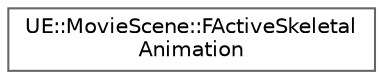 digraph "Graphical Class Hierarchy"
{
 // INTERACTIVE_SVG=YES
 // LATEX_PDF_SIZE
  bgcolor="transparent";
  edge [fontname=Helvetica,fontsize=10,labelfontname=Helvetica,labelfontsize=10];
  node [fontname=Helvetica,fontsize=10,shape=box,height=0.2,width=0.4];
  rankdir="LR";
  Node0 [id="Node000000",label="UE::MovieScene::FActiveSkeletal\lAnimation",height=0.2,width=0.4,color="grey40", fillcolor="white", style="filled",URL="$dc/da5/structUE_1_1MovieScene_1_1FActiveSkeletalAnimation.html",tooltip="Information for a single skeletal animation playing on a bound object."];
}
